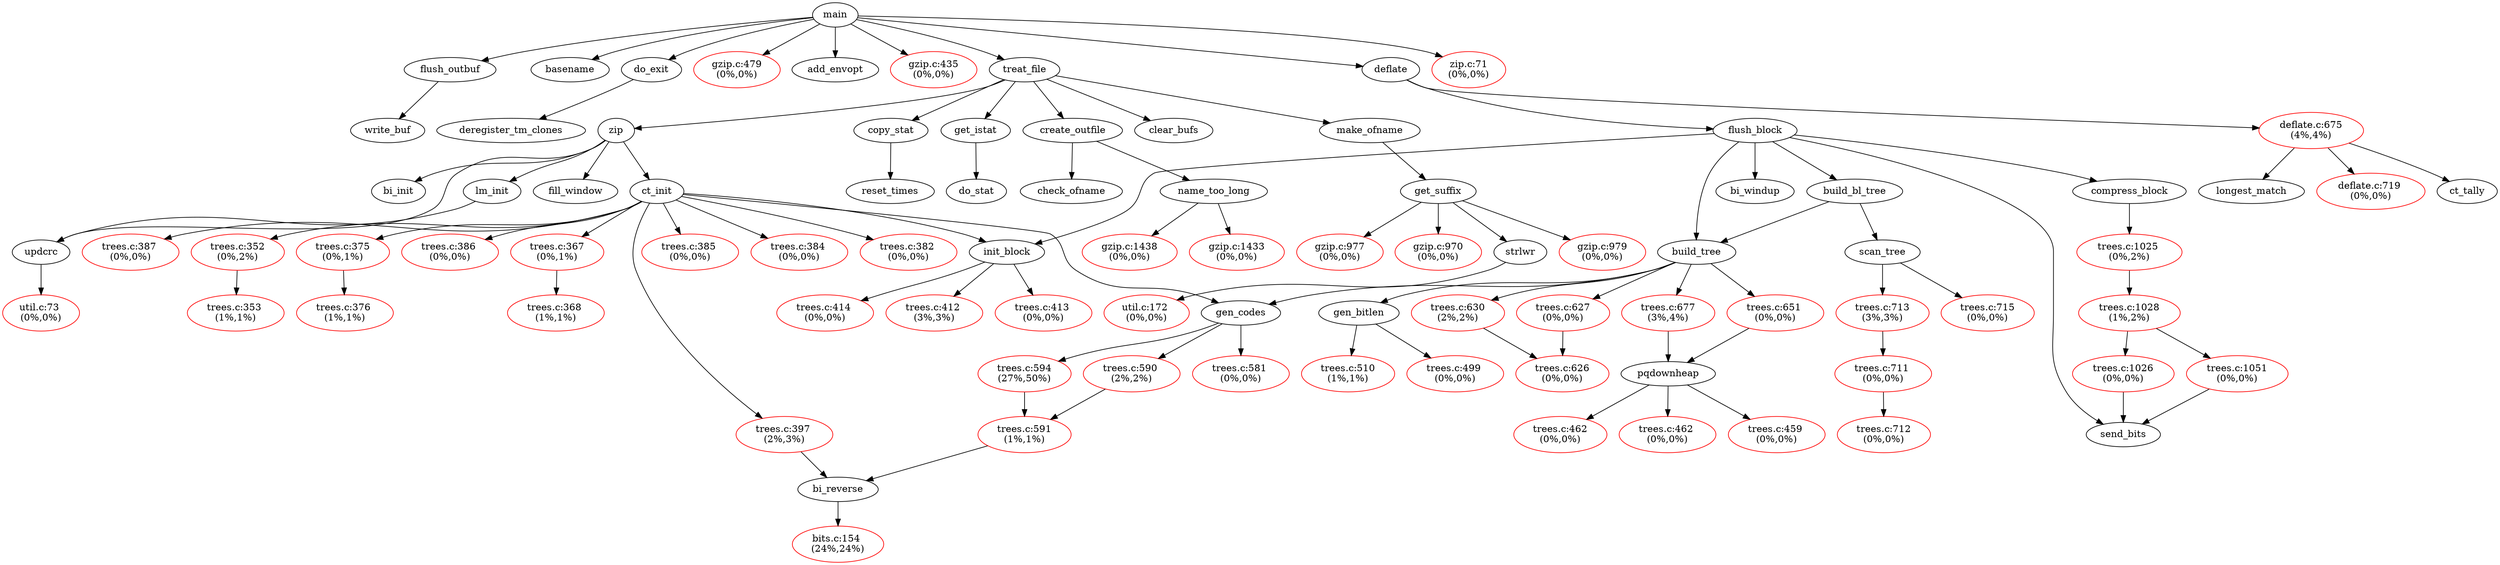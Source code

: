 digraph G {
node0 [ label="flush_outbuf" ];
node1 [ label="trees.c:386 
(0%,0%)",shape="ellipse",color = "red"];
node2 [ label="basename" ];
node3 [ label="scan_tree" ];
node4 [ label="trees.c:590 
(2%,2%)",shape="ellipse",color = "red"];
node5 [ label="trees.c:651 
(0%,0%)",shape="ellipse",color = "red"];
node6 [ label="gen_codes" ];
node7 [ label="flush_block" ];
node8 [ label="main" ];
node9 [ label="strlwr" ];
node10 [ label="trees.c:510
(1%,1%)",shape="ellipse",color = "red"];
node11 [ label="bi_init" ];
node12 [ label="updcrc" ];
node13 [ label="trees.c:352
(0%,2%)",shape="ellipse",color = "red"];
node14 [ label="write_buf" ];
node15 [ label="trees.c:591
(1%,1%)",shape="ellipse",color = "red"];
node16 [ label="do_exit" ];
node17 [ label="trees.c:594
(27%,50%)",shape="ellipse",color = "red"];
node18 [ label="trees.c:385 
(0%,0%)",shape="ellipse",color = "red"];
node19 [ label="trees.c:368 
(1%,1%)",shape="ellipse",color = "red"];
node20 [ label="gzip.c:979
(0%,0%)",shape="ellipse",color = "red"];
node21 [ label="gzip.c:977
(0%,0%)",shape="ellipse",color = "red"];
node22 [ label="gzip.c:970
(0%,0%)",shape="ellipse",color = "red"];
node23 [ label="init_block" ];
node24 [ label="gzip.c:479
(0%,0%)",shape="ellipse",color = "red"];
node25 [ label="lm_init" ];
node26 [ label="trees.c:581 
(0%,0%)",shape="ellipse",color = "red"];
node27 [ label="gen_bitlen" ];
node28 [ label="trees.c:677
(3%,4%)",shape="ellipse",color = "red"];
node29 [ label="util.c:172 
(0%,0%)",shape="ellipse",color = "red"];
node30 [ label="trees.c:462
(0%,0%)",shape="ellipse",color = "red"];
node31 [ label="trees.c:384 
(0%,0%)",shape="ellipse",color = "red"];
node32 [ label="send_bits" ];
node33 [ label="trees.c:414 
(0%,0%)",shape="ellipse",color = "red"];
node34 [ label="ct_init" ];
node35 [ label="trees.c:353 
(1%,1%)",shape="ellipse",color = "red"];
node36 [ label="trees.c:711 
(0%,0%)",shape="ellipse",color = "red"];
node37 [ label="trees.c:375
(0%,1%)",shape="ellipse",color = "red"];
node38 [ label="build_tree" ];
node39 [ label="deflate.c:675
(4%,4%)",shape="ellipse",color = "red"];
node40 [ label="create_outfile" ];
node41 [ label="copy_stat" ];
node43 [ label="pqdownheap" ];
node44 [ label="add_envopt" ];
node45 [ label="trees.c:1028
(1%,2%)",shape="ellipse",color = "red"];
node46 [ label="trees.c:462 
(0%,0%)",shape="ellipse",color = "red"];
node47 [ label="trees.c:1026
(0%,0%)",shape="ellipse",color = "red"];
node48 [ label="get_istat" ];
node49 [ label="trees.c:367
(0%,1%)",shape="ellipse",color = "red"];
node50 [ label="fill_window" ];
node51 [ label="trees.c:382 
(0%,0%)",shape="ellipse",color = "red"];
node52 [ label="trees.c:715
(0%,0%)",shape="ellipse",color = "red"];
node53 [ label="trees.c:713
(3%,3%)",shape="ellipse",color = "red"];
node54 [ label="trees.c:712
(0%,0%)",shape="ellipse",color = "red"];
node55 [ label="trees.c:412 
(3%,3%)",shape="ellipse",color = "red"];
node56 [ label="zip" ];
node57 [ label="name_too_long" ];
node58 [ label="bits.c:154 
(24%,24%)",shape="ellipse",color = "red"];
node59 [ label="trees.c:1051
(0%,0%)",shape="ellipse",color = "red"];
node60 [ label="util.c:73 
(0%,0%)",shape="ellipse",color = "red"];
node61 [ label="trees.c:413 
(0%,0%)",shape="ellipse",color = "red"];
node62 [ label="bi_windup" ];
node63 [ label="trees.c:376 
(1%,1%)",shape="ellipse",color = "red"];
node64 [ label="clear_bufs" ];
node65 [ label="do_stat" ];
node66 [ label="longest_match" ];
node67 [ label="trees.c:459 
(0%,0%)",shape="ellipse",color = "red"];
node68 [ label="trees.c:627
(0%,0%)",shape="ellipse",color = "red"];
node69 [ label="trees.c:626
(0%,0%)",shape="ellipse",color = "red"];
node70 [ label="compress_block" ];
node71 [ label="build_bl_tree" ];
node72 [ label="bi_reverse" ];
node73 [ label="deflate.c:719 
(0%,0%)",shape="ellipse",color = "red"];
node74 [ label="gzip.c:435
(0%,0%)",shape="ellipse",color = "red"];
node75 [ label="check_ofname" ];
node76 [ label="trees.c:630
(2%,2%)",shape="ellipse",color = "red"];
node77 [ label="trees.c:499 
(0%,0%)",shape="ellipse",color = "red"];
node78 [ label="trees.c:1025 
(0%,2%)",shape="ellipse",color = "red"];
node79 [ label="trees.c:387 
(0%,0%)",shape="ellipse",color = "red"];
node80 [ label="get_suffix" ];
node81 [ label="deflate" ];
node82 [ label="zip.c:71
(0%,0%)",shape="ellipse",color = "red"];
node83 [ label="deregister_tm_clones" ];
node84 [ label="trees.c:397 
(2%,3%)",shape="ellipse",color = "red"];
node85 [ label="ct_tally" ];
node86 [ label="make_ofname" ];
node87 [ label="gzip.c:1438
(0%,0%)",shape="ellipse",color = "red"];
node88 [ label="reset_times" ];
node89 [ label="treat_file" ];
node91 [ label="gzip.c:1433
(0%,0%)",shape="ellipse",color = "red"];
node34 -> node6
node45 -> node47
node8 -> node2
node56 -> node25
node23 -> node61
node13 -> node35
node72 -> node58
node49 -> node19
node39 -> node66
node36 -> node54
node71 -> node38
node3 -> node52
node27 -> node77
node7 -> node62
node6 -> node17
node8 -> node82
node23 -> node55
node38 -> node27
node34 -> node18
node38 -> node6
node34 -> node13
node40 -> node57
node47 -> node32
node34 -> node51
node48 -> node65
node56 -> node11
node7 -> node23
node89 -> node40
node89 -> node64
node68 -> node69
node25 -> node12
node37 -> node63
node9 -> node29
node56 -> node12
node34 -> node84
node34 -> node1
node38 -> node68
node43 -> node30
node89 -> node48
node5 -> node43
node57 -> node87
node8 -> node74
node39 -> node73
node34 -> node31
node8 -> node44
node15 -> node72
node56 -> node50
node28 -> node43
node7 -> node38
node34 -> node23
node8 -> node24
node89 -> node41
node7 -> node32
node56 -> node34
node70 -> node78
node40 -> node75
node0 -> node14
node3 -> node53
node34 -> node79
node23 -> node33
node8 -> node0
node8 -> node81
node27 -> node10
node80 -> node21
node80 -> node20
node16 -> node83
node8 -> node89
node39 -> node85
node53 -> node36
node38 -> node76
node81 -> node39
node89 -> node56
node57 -> node91
node34 -> node37
node41 -> node88
node81 -> node7
node45 -> node59
node78 -> node45
node7 -> node70
node59 -> node32
node38 -> node28
node38 -> node5
node6 -> node4
node71 -> node3
node89 -> node86
node7 -> node71
node12 -> node60
node84 -> node72
node76 -> node69
node43 -> node67
node86 -> node80
node43 -> node46
node80 -> node9
node17 -> node15
node8 -> node16
node80 -> node22
node6 -> node26
node34 -> node49
node4 -> node15
}
